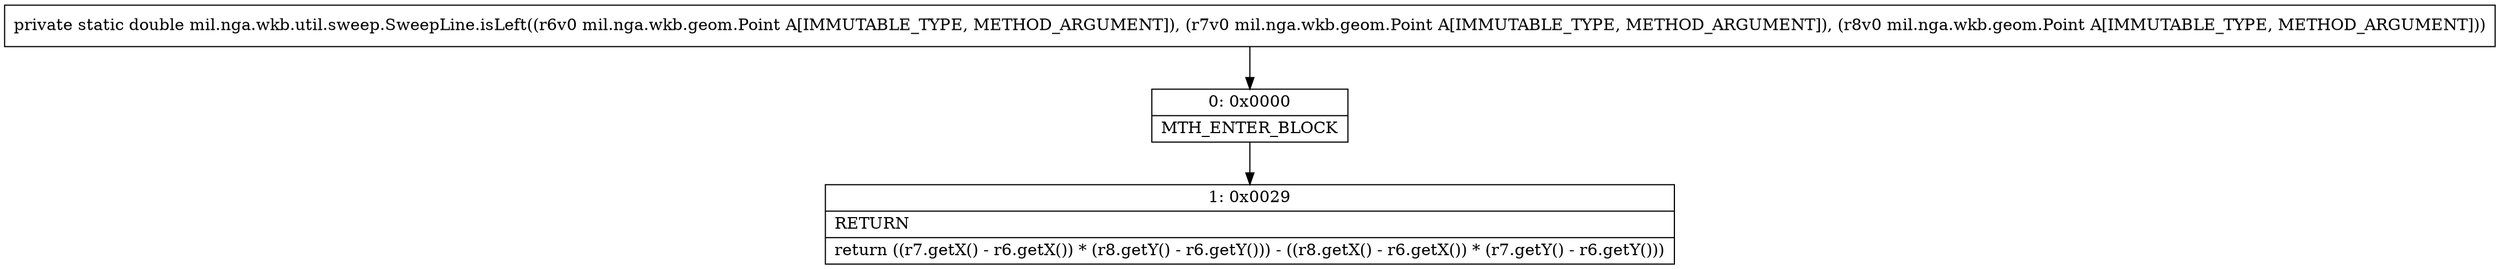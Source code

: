 digraph "CFG formil.nga.wkb.util.sweep.SweepLine.isLeft(Lmil\/nga\/wkb\/geom\/Point;Lmil\/nga\/wkb\/geom\/Point;Lmil\/nga\/wkb\/geom\/Point;)D" {
Node_0 [shape=record,label="{0\:\ 0x0000|MTH_ENTER_BLOCK\l}"];
Node_1 [shape=record,label="{1\:\ 0x0029|RETURN\l|return ((r7.getX() \- r6.getX()) * (r8.getY() \- r6.getY())) \- ((r8.getX() \- r6.getX()) * (r7.getY() \- r6.getY()))\l}"];
MethodNode[shape=record,label="{private static double mil.nga.wkb.util.sweep.SweepLine.isLeft((r6v0 mil.nga.wkb.geom.Point A[IMMUTABLE_TYPE, METHOD_ARGUMENT]), (r7v0 mil.nga.wkb.geom.Point A[IMMUTABLE_TYPE, METHOD_ARGUMENT]), (r8v0 mil.nga.wkb.geom.Point A[IMMUTABLE_TYPE, METHOD_ARGUMENT])) }"];
MethodNode -> Node_0;
Node_0 -> Node_1;
}

